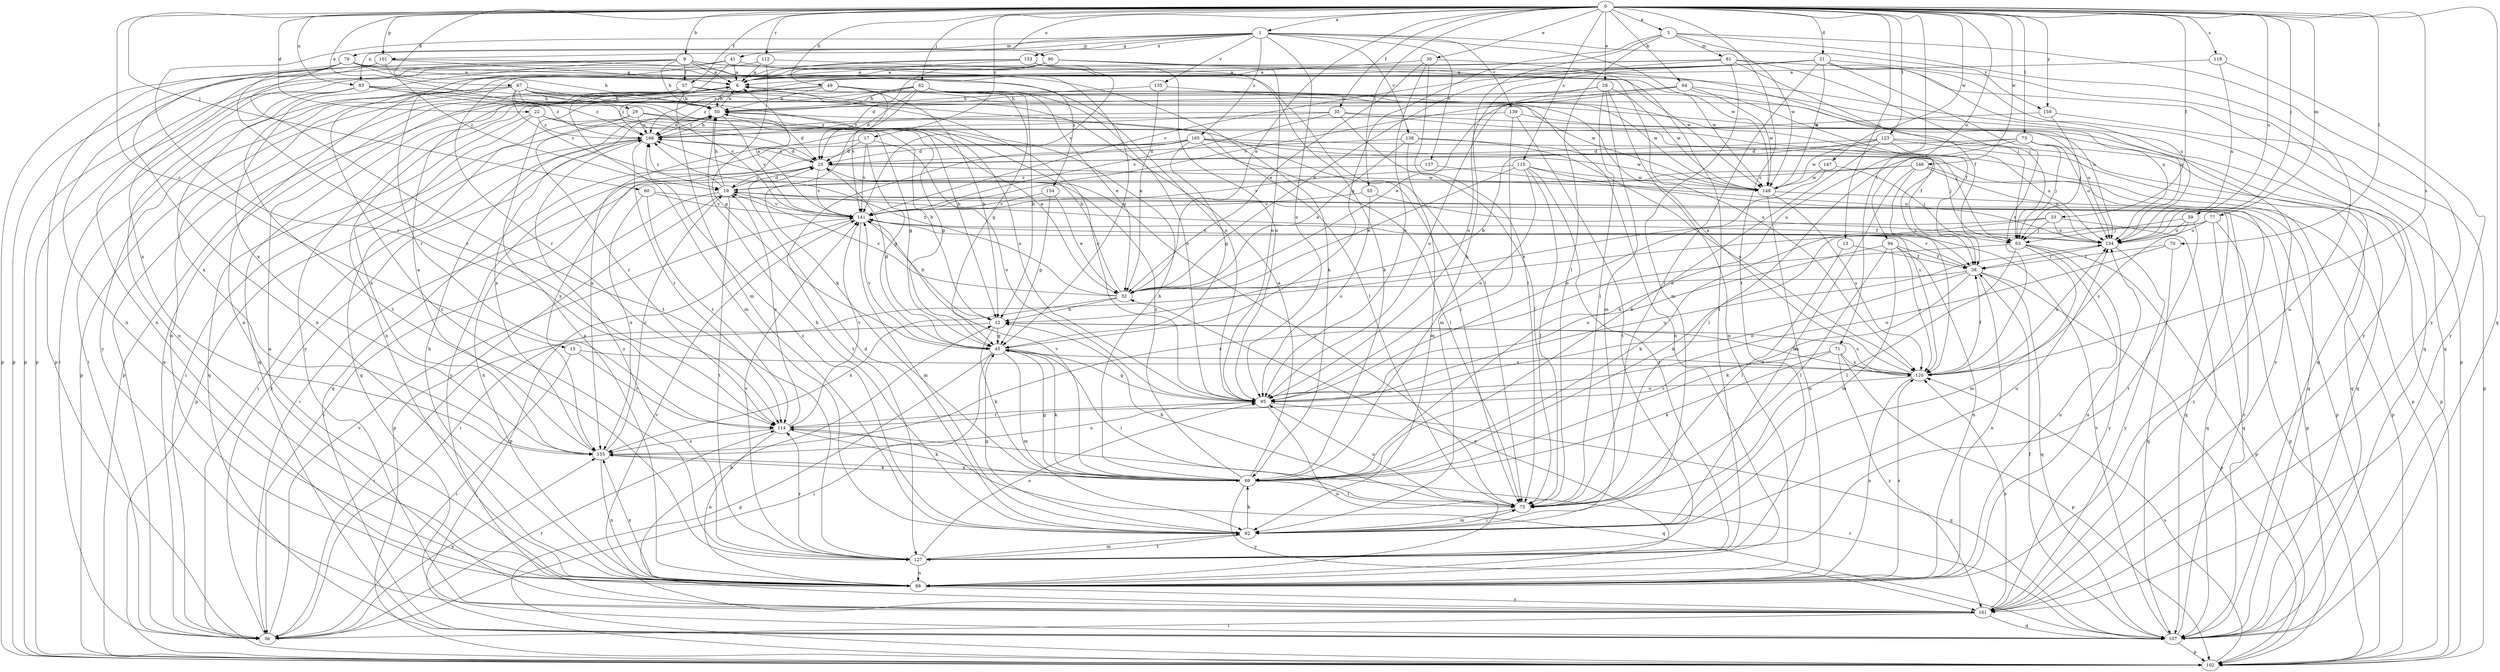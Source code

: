 strict digraph  {
0;
1;
5;
6;
9;
12;
13;
15;
17;
19;
21;
22;
25;
28;
29;
30;
32;
33;
35;
37;
38;
41;
45;
49;
50;
55;
56;
59;
60;
62;
63;
64;
67;
69;
70;
71;
73;
75;
77;
79;
81;
82;
83;
88;
90;
94;
95;
101;
102;
107;
112;
114;
115;
119;
120;
123;
127;
134;
135;
137;
138;
139;
141;
146;
147;
148;
153;
154;
155;
159;
161;
165;
168;
0 -> 1  [label=a];
0 -> 5  [label=a];
0 -> 9  [label=b];
0 -> 13  [label=c];
0 -> 15  [label=c];
0 -> 17  [label=c];
0 -> 21  [label=d];
0 -> 22  [label=d];
0 -> 28  [label=e];
0 -> 29  [label=e];
0 -> 30  [label=e];
0 -> 32  [label=e];
0 -> 33  [label=f];
0 -> 35  [label=f];
0 -> 37  [label=f];
0 -> 49  [label=h];
0 -> 55  [label=i];
0 -> 59  [label=j];
0 -> 60  [label=j];
0 -> 62  [label=j];
0 -> 64  [label=k];
0 -> 67  [label=k];
0 -> 70  [label=l];
0 -> 71  [label=l];
0 -> 73  [label=l];
0 -> 77  [label=m];
0 -> 83  [label=n];
0 -> 90  [label=o];
0 -> 94  [label=o];
0 -> 101  [label=p];
0 -> 107  [label=q];
0 -> 112  [label=r];
0 -> 115  [label=s];
0 -> 119  [label=s];
0 -> 120  [label=s];
0 -> 123  [label=t];
0 -> 127  [label=t];
0 -> 134  [label=u];
0 -> 146  [label=w];
0 -> 147  [label=w];
0 -> 159  [label=y];
1 -> 41  [label=g];
1 -> 79  [label=m];
1 -> 83  [label=n];
1 -> 95  [label=o];
1 -> 101  [label=p];
1 -> 114  [label=r];
1 -> 135  [label=v];
1 -> 137  [label=v];
1 -> 138  [label=v];
1 -> 139  [label=v];
1 -> 148  [label=w];
1 -> 153  [label=x];
1 -> 159  [label=y];
1 -> 165  [label=z];
5 -> 45  [label=g];
5 -> 69  [label=k];
5 -> 75  [label=l];
5 -> 81  [label=m];
5 -> 88  [label=n];
5 -> 148  [label=w];
5 -> 161  [label=y];
6 -> 50  [label=h];
6 -> 148  [label=w];
6 -> 168  [label=z];
9 -> 6  [label=a];
9 -> 37  [label=f];
9 -> 50  [label=h];
9 -> 75  [label=l];
9 -> 88  [label=n];
9 -> 102  [label=p];
9 -> 107  [label=q];
9 -> 127  [label=t];
9 -> 154  [label=x];
9 -> 155  [label=x];
12 -> 45  [label=g];
12 -> 56  [label=i];
12 -> 69  [label=k];
12 -> 120  [label=s];
13 -> 38  [label=f];
13 -> 75  [label=l];
15 -> 56  [label=i];
15 -> 114  [label=r];
15 -> 120  [label=s];
17 -> 25  [label=d];
17 -> 45  [label=g];
17 -> 95  [label=o];
17 -> 107  [label=q];
17 -> 141  [label=v];
19 -> 25  [label=d];
19 -> 38  [label=f];
19 -> 50  [label=h];
19 -> 56  [label=i];
19 -> 102  [label=p];
19 -> 107  [label=q];
19 -> 127  [label=t];
19 -> 141  [label=v];
19 -> 168  [label=z];
21 -> 6  [label=a];
21 -> 32  [label=e];
21 -> 75  [label=l];
21 -> 95  [label=o];
21 -> 107  [label=q];
21 -> 120  [label=s];
21 -> 134  [label=u];
21 -> 148  [label=w];
21 -> 161  [label=y];
21 -> 168  [label=z];
22 -> 12  [label=b];
22 -> 45  [label=g];
22 -> 107  [label=q];
22 -> 155  [label=x];
22 -> 168  [label=z];
25 -> 19  [label=c];
25 -> 75  [label=l];
25 -> 88  [label=n];
25 -> 141  [label=v];
25 -> 148  [label=w];
25 -> 168  [label=z];
28 -> 50  [label=h];
28 -> 75  [label=l];
28 -> 82  [label=m];
28 -> 88  [label=n];
28 -> 95  [label=o];
28 -> 148  [label=w];
29 -> 32  [label=e];
29 -> 45  [label=g];
29 -> 63  [label=j];
29 -> 107  [label=q];
29 -> 114  [label=r];
29 -> 168  [label=z];
30 -> 6  [label=a];
30 -> 32  [label=e];
30 -> 75  [label=l];
30 -> 95  [label=o];
30 -> 127  [label=t];
32 -> 12  [label=b];
32 -> 19  [label=c];
32 -> 50  [label=h];
32 -> 155  [label=x];
32 -> 168  [label=z];
33 -> 32  [label=e];
33 -> 63  [label=j];
33 -> 69  [label=k];
33 -> 107  [label=q];
33 -> 134  [label=u];
35 -> 38  [label=f];
35 -> 75  [label=l];
35 -> 141  [label=v];
35 -> 155  [label=x];
35 -> 161  [label=y];
35 -> 168  [label=z];
37 -> 50  [label=h];
37 -> 56  [label=i];
37 -> 82  [label=m];
37 -> 95  [label=o];
37 -> 102  [label=p];
37 -> 107  [label=q];
38 -> 32  [label=e];
38 -> 69  [label=k];
38 -> 88  [label=n];
38 -> 95  [label=o];
38 -> 102  [label=p];
38 -> 107  [label=q];
38 -> 141  [label=v];
41 -> 6  [label=a];
41 -> 69  [label=k];
41 -> 82  [label=m];
41 -> 102  [label=p];
41 -> 127  [label=t];
45 -> 25  [label=d];
45 -> 56  [label=i];
45 -> 69  [label=k];
45 -> 75  [label=l];
45 -> 82  [label=m];
45 -> 102  [label=p];
45 -> 120  [label=s];
45 -> 141  [label=v];
49 -> 12  [label=b];
49 -> 38  [label=f];
49 -> 50  [label=h];
49 -> 102  [label=p];
49 -> 107  [label=q];
49 -> 134  [label=u];
49 -> 141  [label=v];
49 -> 168  [label=z];
50 -> 6  [label=a];
50 -> 25  [label=d];
50 -> 56  [label=i];
50 -> 75  [label=l];
50 -> 141  [label=v];
50 -> 155  [label=x];
50 -> 168  [label=z];
55 -> 95  [label=o];
55 -> 134  [label=u];
55 -> 141  [label=v];
56 -> 6  [label=a];
56 -> 114  [label=r];
56 -> 141  [label=v];
56 -> 155  [label=x];
56 -> 168  [label=z];
59 -> 63  [label=j];
59 -> 120  [label=s];
59 -> 127  [label=t];
59 -> 134  [label=u];
60 -> 102  [label=p];
60 -> 114  [label=r];
60 -> 141  [label=v];
60 -> 155  [label=x];
62 -> 12  [label=b];
62 -> 25  [label=d];
62 -> 32  [label=e];
62 -> 45  [label=g];
62 -> 50  [label=h];
62 -> 69  [label=k];
62 -> 88  [label=n];
62 -> 95  [label=o];
62 -> 161  [label=y];
63 -> 75  [label=l];
63 -> 82  [label=m];
63 -> 88  [label=n];
63 -> 102  [label=p];
63 -> 155  [label=x];
63 -> 161  [label=y];
64 -> 32  [label=e];
64 -> 50  [label=h];
64 -> 120  [label=s];
64 -> 134  [label=u];
64 -> 141  [label=v];
64 -> 148  [label=w];
67 -> 12  [label=b];
67 -> 19  [label=c];
67 -> 50  [label=h];
67 -> 56  [label=i];
67 -> 75  [label=l];
67 -> 88  [label=n];
67 -> 95  [label=o];
67 -> 134  [label=u];
67 -> 141  [label=v];
67 -> 161  [label=y];
67 -> 168  [label=z];
69 -> 6  [label=a];
69 -> 45  [label=g];
69 -> 50  [label=h];
69 -> 75  [label=l];
69 -> 141  [label=v];
69 -> 155  [label=x];
69 -> 161  [label=y];
69 -> 168  [label=z];
70 -> 38  [label=f];
70 -> 95  [label=o];
70 -> 107  [label=q];
71 -> 69  [label=k];
71 -> 102  [label=p];
71 -> 114  [label=r];
71 -> 120  [label=s];
71 -> 161  [label=y];
73 -> 25  [label=d];
73 -> 63  [label=j];
73 -> 69  [label=k];
73 -> 75  [label=l];
73 -> 107  [label=q];
73 -> 134  [label=u];
75 -> 12  [label=b];
75 -> 82  [label=m];
75 -> 95  [label=o];
77 -> 56  [label=i];
77 -> 69  [label=k];
77 -> 102  [label=p];
77 -> 107  [label=q];
77 -> 134  [label=u];
79 -> 6  [label=a];
79 -> 50  [label=h];
79 -> 88  [label=n];
79 -> 95  [label=o];
79 -> 102  [label=p];
79 -> 114  [label=r];
79 -> 120  [label=s];
79 -> 127  [label=t];
81 -> 6  [label=a];
81 -> 38  [label=f];
81 -> 63  [label=j];
81 -> 82  [label=m];
81 -> 102  [label=p];
81 -> 114  [label=r];
81 -> 141  [label=v];
82 -> 25  [label=d];
82 -> 45  [label=g];
82 -> 50  [label=h];
82 -> 69  [label=k];
82 -> 75  [label=l];
82 -> 127  [label=t];
82 -> 134  [label=u];
82 -> 168  [label=z];
83 -> 25  [label=d];
83 -> 50  [label=h];
83 -> 56  [label=i];
83 -> 88  [label=n];
83 -> 148  [label=w];
83 -> 155  [label=x];
83 -> 168  [label=z];
88 -> 6  [label=a];
88 -> 32  [label=e];
88 -> 50  [label=h];
88 -> 120  [label=s];
88 -> 134  [label=u];
88 -> 155  [label=x];
88 -> 161  [label=y];
90 -> 6  [label=a];
90 -> 25  [label=d];
90 -> 63  [label=j];
90 -> 95  [label=o];
90 -> 114  [label=r];
90 -> 148  [label=w];
94 -> 38  [label=f];
94 -> 75  [label=l];
94 -> 82  [label=m];
94 -> 88  [label=n];
94 -> 95  [label=o];
94 -> 120  [label=s];
95 -> 45  [label=g];
95 -> 88  [label=n];
95 -> 107  [label=q];
95 -> 114  [label=r];
95 -> 134  [label=u];
101 -> 6  [label=a];
101 -> 19  [label=c];
101 -> 45  [label=g];
101 -> 88  [label=n];
101 -> 102  [label=p];
102 -> 120  [label=s];
107 -> 19  [label=c];
107 -> 38  [label=f];
107 -> 102  [label=p];
107 -> 114  [label=r];
107 -> 141  [label=v];
112 -> 6  [label=a];
112 -> 45  [label=g];
112 -> 102  [label=p];
112 -> 148  [label=w];
114 -> 19  [label=c];
114 -> 69  [label=k];
114 -> 88  [label=n];
114 -> 107  [label=q];
114 -> 141  [label=v];
114 -> 155  [label=x];
115 -> 32  [label=e];
115 -> 75  [label=l];
115 -> 95  [label=o];
115 -> 127  [label=t];
115 -> 134  [label=u];
115 -> 141  [label=v];
115 -> 148  [label=w];
119 -> 6  [label=a];
119 -> 134  [label=u];
119 -> 161  [label=y];
120 -> 6  [label=a];
120 -> 12  [label=b];
120 -> 38  [label=f];
120 -> 88  [label=n];
120 -> 95  [label=o];
120 -> 134  [label=u];
123 -> 12  [label=b];
123 -> 25  [label=d];
123 -> 69  [label=k];
123 -> 102  [label=p];
123 -> 107  [label=q];
123 -> 134  [label=u];
123 -> 148  [label=w];
127 -> 82  [label=m];
127 -> 88  [label=n];
127 -> 95  [label=o];
127 -> 114  [label=r];
127 -> 141  [label=v];
127 -> 168  [label=z];
134 -> 38  [label=f];
134 -> 161  [label=y];
135 -> 32  [label=e];
135 -> 50  [label=h];
135 -> 88  [label=n];
137 -> 19  [label=c];
137 -> 102  [label=p];
138 -> 25  [label=d];
138 -> 32  [label=e];
138 -> 63  [label=j];
138 -> 82  [label=m];
138 -> 120  [label=s];
139 -> 82  [label=m];
139 -> 127  [label=t];
139 -> 134  [label=u];
139 -> 168  [label=z];
141 -> 6  [label=a];
141 -> 12  [label=b];
141 -> 82  [label=m];
141 -> 102  [label=p];
141 -> 134  [label=u];
146 -> 19  [label=c];
146 -> 56  [label=i];
146 -> 82  [label=m];
146 -> 102  [label=p];
146 -> 120  [label=s];
146 -> 134  [label=u];
147 -> 63  [label=j];
147 -> 95  [label=o];
147 -> 148  [label=w];
148 -> 88  [label=n];
148 -> 120  [label=s];
148 -> 161  [label=y];
153 -> 6  [label=a];
153 -> 69  [label=k];
153 -> 88  [label=n];
153 -> 95  [label=o];
153 -> 141  [label=v];
153 -> 155  [label=x];
154 -> 32  [label=e];
154 -> 45  [label=g];
154 -> 141  [label=v];
155 -> 6  [label=a];
155 -> 19  [label=c];
155 -> 69  [label=k];
155 -> 88  [label=n];
155 -> 95  [label=o];
159 -> 63  [label=j];
159 -> 102  [label=p];
159 -> 168  [label=z];
161 -> 6  [label=a];
161 -> 12  [label=b];
161 -> 56  [label=i];
161 -> 107  [label=q];
161 -> 120  [label=s];
161 -> 141  [label=v];
165 -> 25  [label=d];
165 -> 45  [label=g];
165 -> 75  [label=l];
165 -> 102  [label=p];
165 -> 107  [label=q];
165 -> 127  [label=t];
165 -> 148  [label=w];
165 -> 155  [label=x];
165 -> 161  [label=y];
168 -> 25  [label=d];
168 -> 50  [label=h];
168 -> 56  [label=i];
168 -> 102  [label=p];
168 -> 114  [label=r];
}
